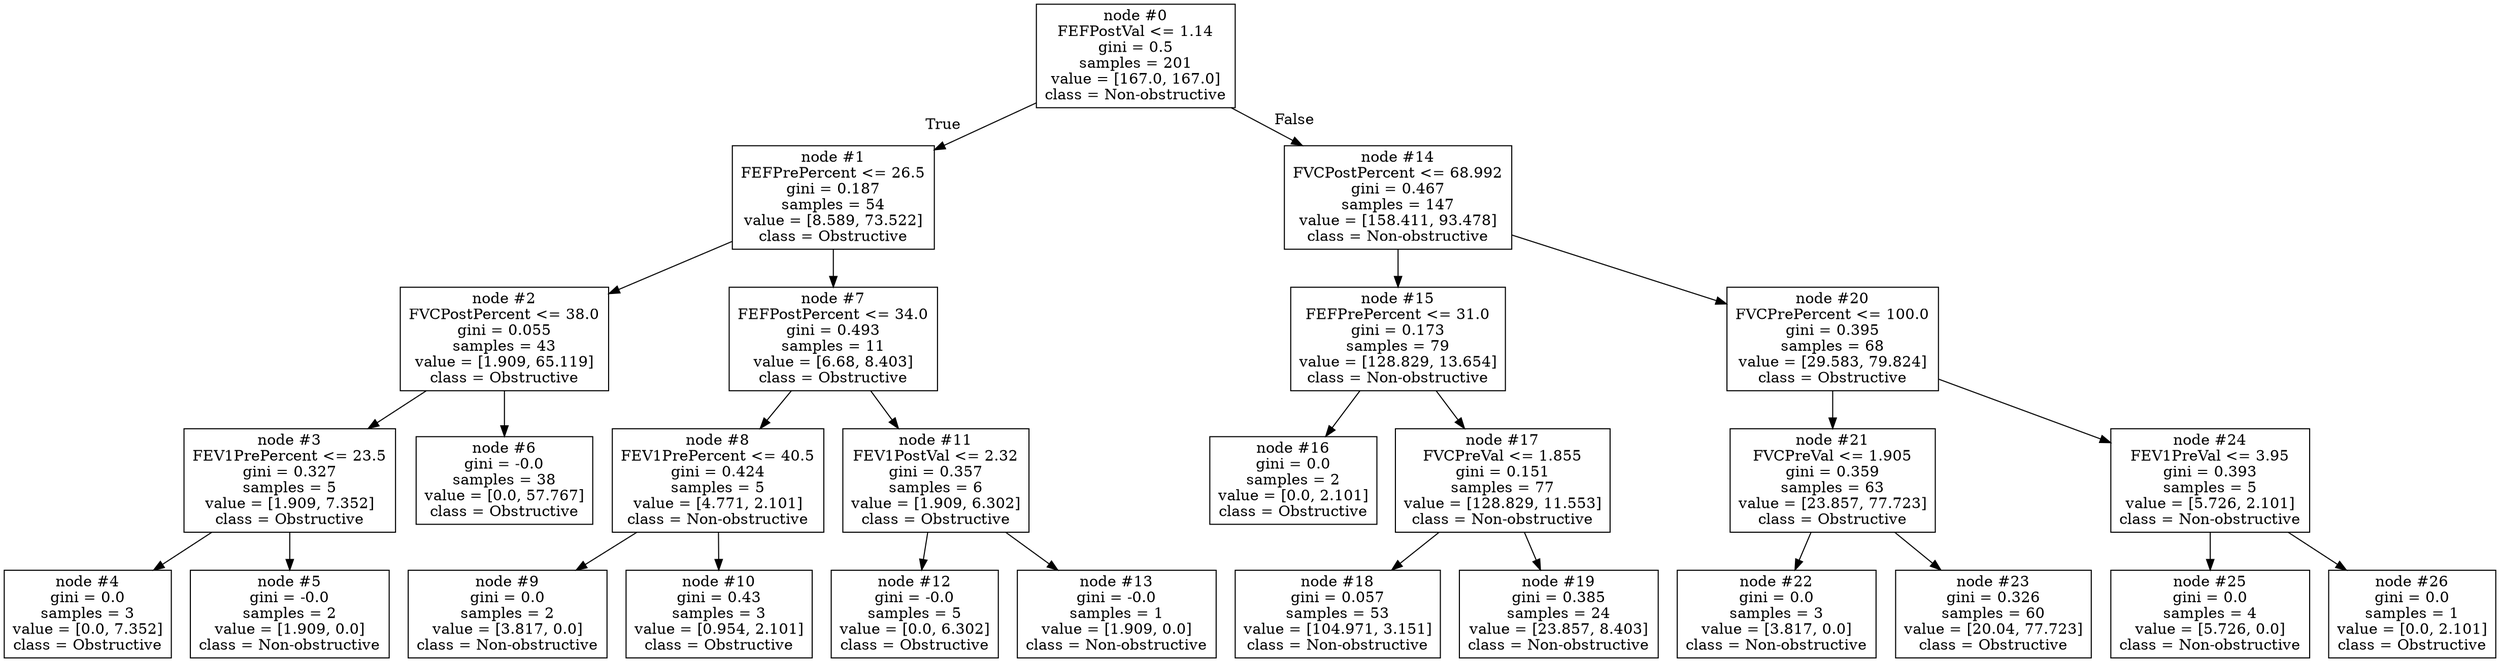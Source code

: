 digraph Tree {
node [shape=box] ;
0 [label="node #0\nFEFPostVal <= 1.14\ngini = 0.5\nsamples = 201\nvalue = [167.0, 167.0]\nclass = Non-obstructive"] ;
1 [label="node #1\nFEFPrePercent <= 26.5\ngini = 0.187\nsamples = 54\nvalue = [8.589, 73.522]\nclass = Obstructive"] ;
0 -> 1 [labeldistance=2.5, labelangle=45, headlabel="True"] ;
2 [label="node #2\nFVCPostPercent <= 38.0\ngini = 0.055\nsamples = 43\nvalue = [1.909, 65.119]\nclass = Obstructive"] ;
1 -> 2 ;
3 [label="node #3\nFEV1PrePercent <= 23.5\ngini = 0.327\nsamples = 5\nvalue = [1.909, 7.352]\nclass = Obstructive"] ;
2 -> 3 ;
4 [label="node #4\ngini = 0.0\nsamples = 3\nvalue = [0.0, 7.352]\nclass = Obstructive"] ;
3 -> 4 ;
5 [label="node #5\ngini = -0.0\nsamples = 2\nvalue = [1.909, 0.0]\nclass = Non-obstructive"] ;
3 -> 5 ;
6 [label="node #6\ngini = -0.0\nsamples = 38\nvalue = [0.0, 57.767]\nclass = Obstructive"] ;
2 -> 6 ;
7 [label="node #7\nFEFPostPercent <= 34.0\ngini = 0.493\nsamples = 11\nvalue = [6.68, 8.403]\nclass = Obstructive"] ;
1 -> 7 ;
8 [label="node #8\nFEV1PrePercent <= 40.5\ngini = 0.424\nsamples = 5\nvalue = [4.771, 2.101]\nclass = Non-obstructive"] ;
7 -> 8 ;
9 [label="node #9\ngini = 0.0\nsamples = 2\nvalue = [3.817, 0.0]\nclass = Non-obstructive"] ;
8 -> 9 ;
10 [label="node #10\ngini = 0.43\nsamples = 3\nvalue = [0.954, 2.101]\nclass = Obstructive"] ;
8 -> 10 ;
11 [label="node #11\nFEV1PostVal <= 2.32\ngini = 0.357\nsamples = 6\nvalue = [1.909, 6.302]\nclass = Obstructive"] ;
7 -> 11 ;
12 [label="node #12\ngini = -0.0\nsamples = 5\nvalue = [0.0, 6.302]\nclass = Obstructive"] ;
11 -> 12 ;
13 [label="node #13\ngini = -0.0\nsamples = 1\nvalue = [1.909, 0.0]\nclass = Non-obstructive"] ;
11 -> 13 ;
14 [label="node #14\nFVCPostPercent <= 68.992\ngini = 0.467\nsamples = 147\nvalue = [158.411, 93.478]\nclass = Non-obstructive"] ;
0 -> 14 [labeldistance=2.5, labelangle=-45, headlabel="False"] ;
15 [label="node #15\nFEFPrePercent <= 31.0\ngini = 0.173\nsamples = 79\nvalue = [128.829, 13.654]\nclass = Non-obstructive"] ;
14 -> 15 ;
16 [label="node #16\ngini = 0.0\nsamples = 2\nvalue = [0.0, 2.101]\nclass = Obstructive"] ;
15 -> 16 ;
17 [label="node #17\nFVCPreVal <= 1.855\ngini = 0.151\nsamples = 77\nvalue = [128.829, 11.553]\nclass = Non-obstructive"] ;
15 -> 17 ;
18 [label="node #18\ngini = 0.057\nsamples = 53\nvalue = [104.971, 3.151]\nclass = Non-obstructive"] ;
17 -> 18 ;
19 [label="node #19\ngini = 0.385\nsamples = 24\nvalue = [23.857, 8.403]\nclass = Non-obstructive"] ;
17 -> 19 ;
20 [label="node #20\nFVCPrePercent <= 100.0\ngini = 0.395\nsamples = 68\nvalue = [29.583, 79.824]\nclass = Obstructive"] ;
14 -> 20 ;
21 [label="node #21\nFVCPreVal <= 1.905\ngini = 0.359\nsamples = 63\nvalue = [23.857, 77.723]\nclass = Obstructive"] ;
20 -> 21 ;
22 [label="node #22\ngini = 0.0\nsamples = 3\nvalue = [3.817, 0.0]\nclass = Non-obstructive"] ;
21 -> 22 ;
23 [label="node #23\ngini = 0.326\nsamples = 60\nvalue = [20.04, 77.723]\nclass = Obstructive"] ;
21 -> 23 ;
24 [label="node #24\nFEV1PreVal <= 3.95\ngini = 0.393\nsamples = 5\nvalue = [5.726, 2.101]\nclass = Non-obstructive"] ;
20 -> 24 ;
25 [label="node #25\ngini = 0.0\nsamples = 4\nvalue = [5.726, 0.0]\nclass = Non-obstructive"] ;
24 -> 25 ;
26 [label="node #26\ngini = 0.0\nsamples = 1\nvalue = [0.0, 2.101]\nclass = Obstructive"] ;
24 -> 26 ;
}